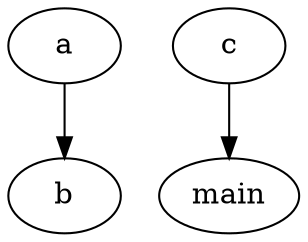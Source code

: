 
digraph callgraph {
  N1 [ label = "b", flag = true ];

  N0 [ label = "a", flag = true ];
  N0 -> N1 ;

  N2 [ label = "c", flag = true ];
  N2 -> N3 ;

  N3 [ label = "main", flag = true ];

}
